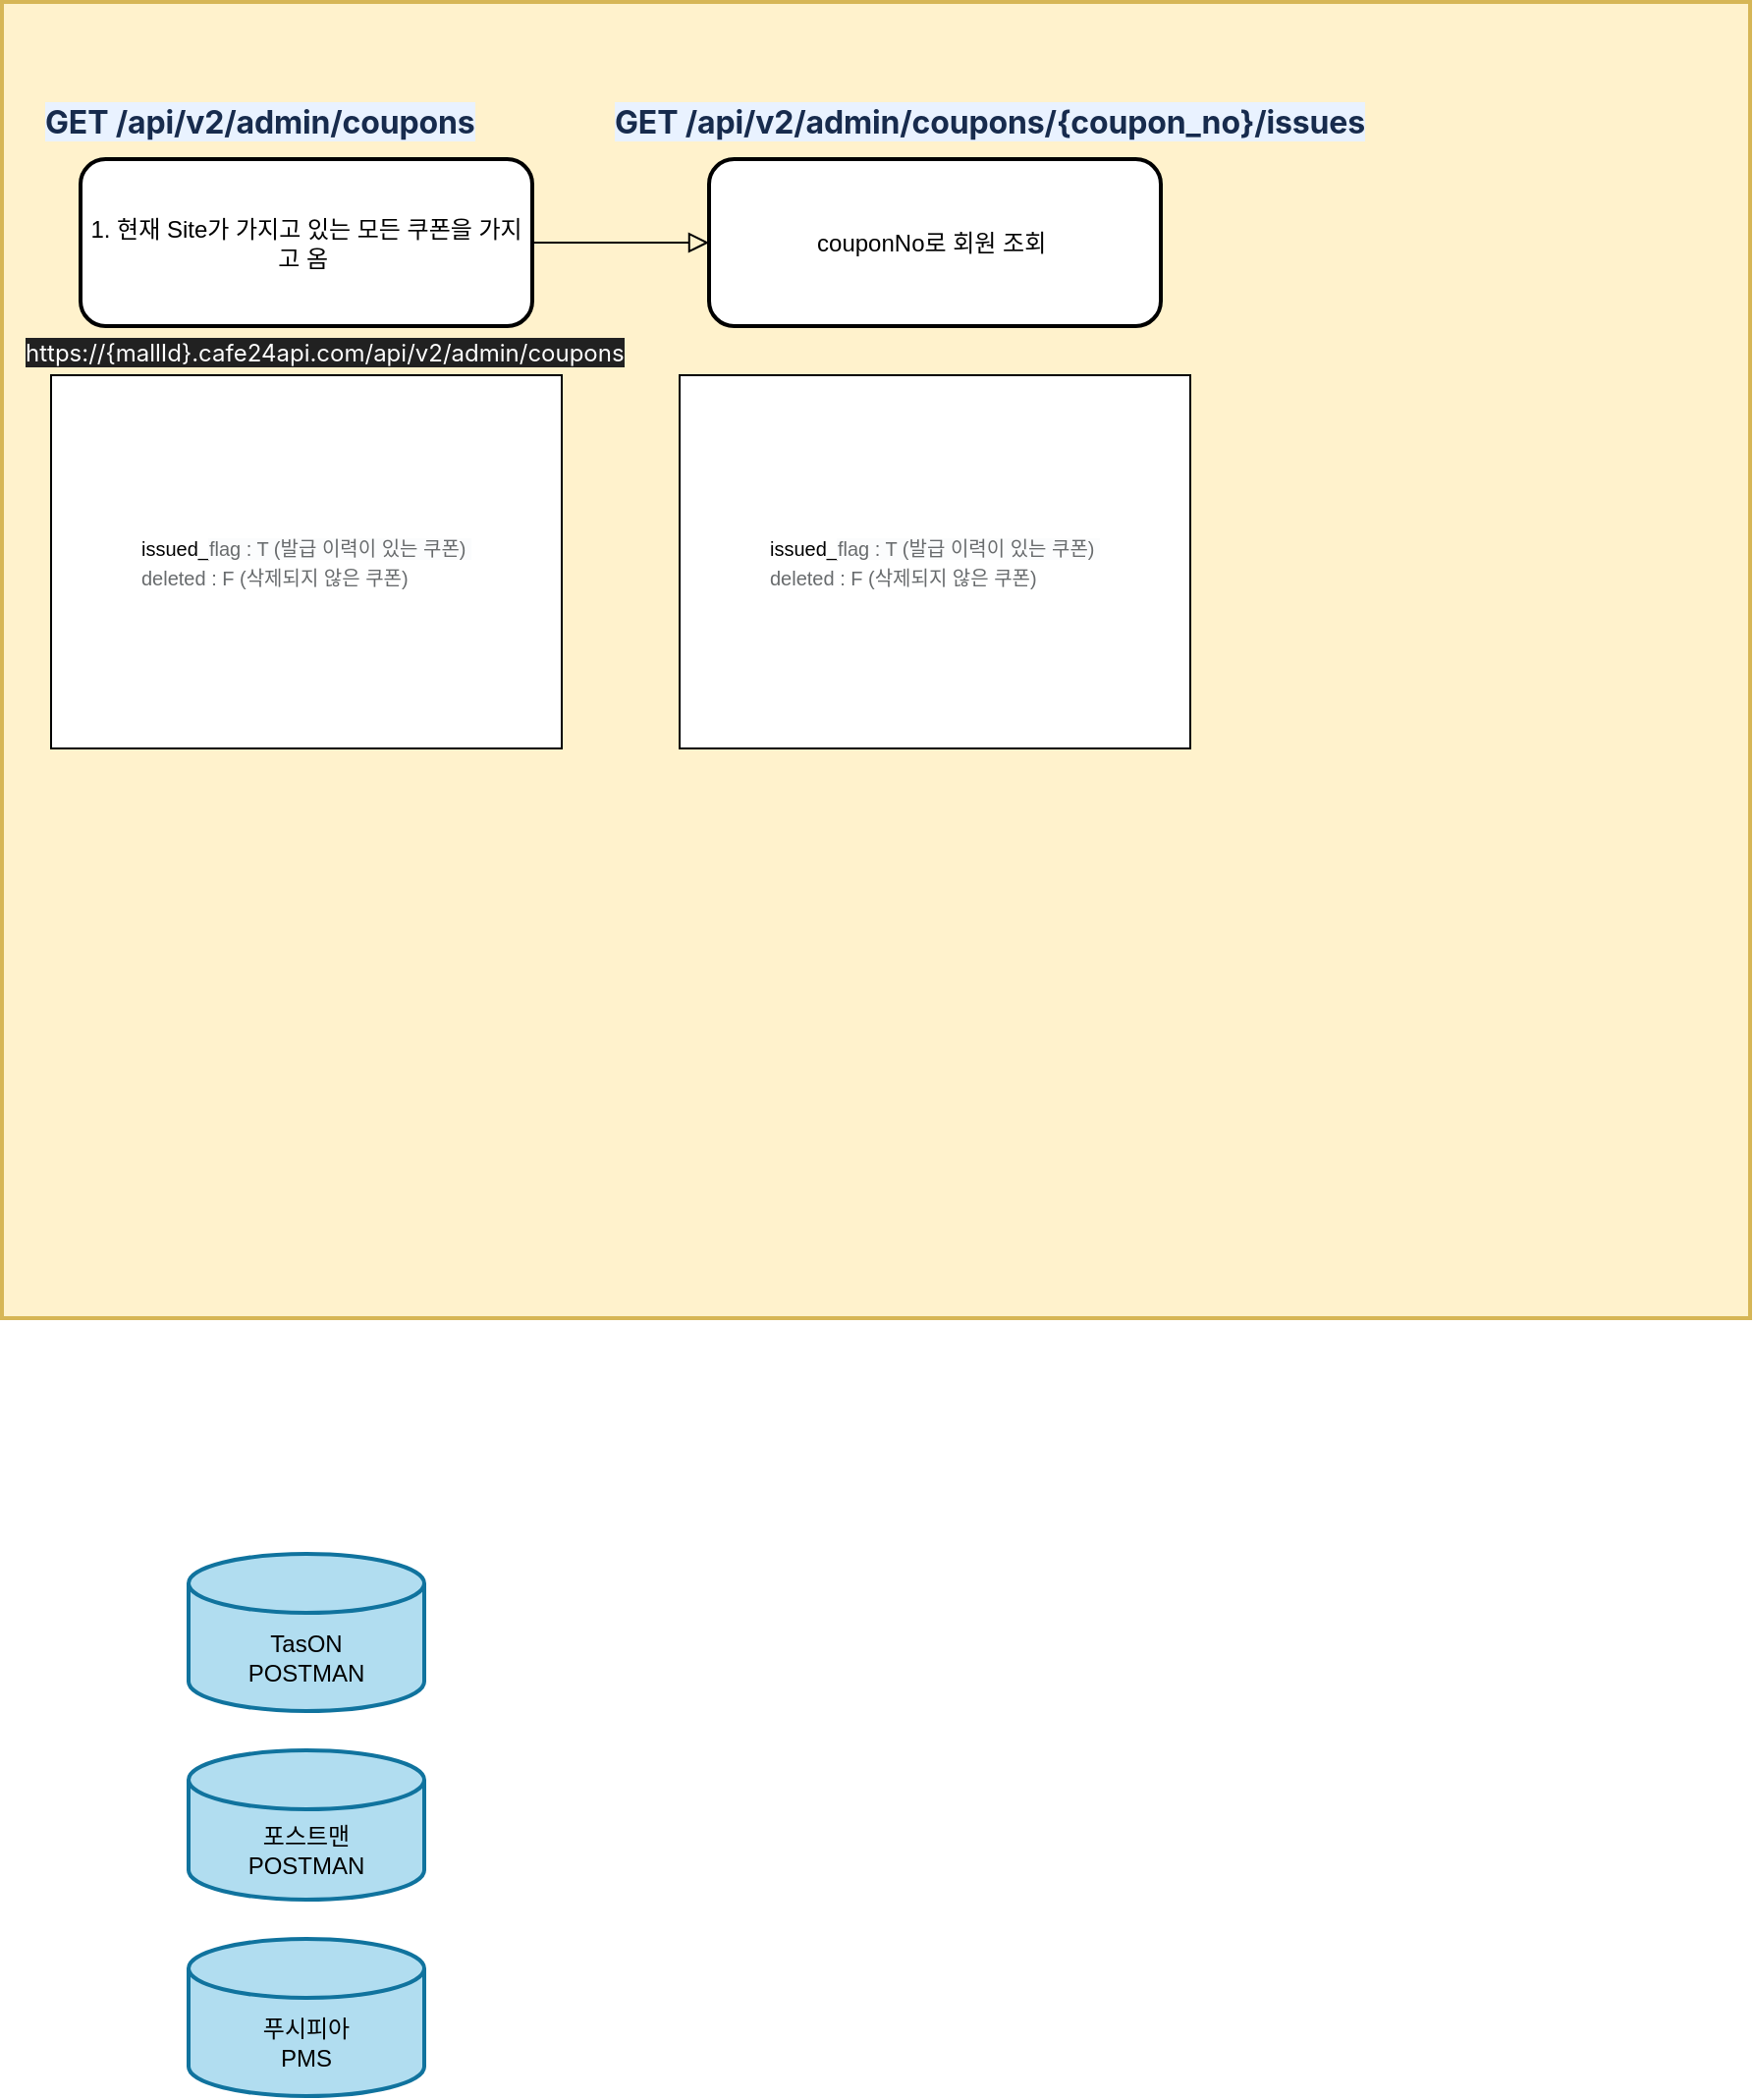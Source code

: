 <mxfile version="22.1.4" type="github">
  <diagram name="페이지-1" id="kGRFDqCRpIXt6rvVNNmI">
    <mxGraphModel dx="2074" dy="1132" grid="1" gridSize="10" guides="1" tooltips="1" connect="1" arrows="1" fold="1" page="1" pageScale="1" pageWidth="827" pageHeight="1169" math="0" shadow="0">
      <root>
        <mxCell id="0" />
        <mxCell id="1" parent="0" />
        <mxCell id="6Vo0aUUvTOWAhnGlf7_C-11" value="" style="rounded=0;whiteSpace=wrap;html=1;strokeWidth=2;labelBackgroundColor=none;fillColor=#fff2cc;strokeColor=#d6b656;" vertex="1" parent="1">
          <mxGeometry x="40" y="10" width="890" height="670" as="geometry" />
        </mxCell>
        <mxCell id="6Vo0aUUvTOWAhnGlf7_C-2" value="&lt;div style=&quot;text-align: left;&quot;&gt;&lt;font style=&quot;font-size: 10px;&quot;&gt;&lt;span style=&quot;background-color: initial;&quot;&gt;issued_&lt;/span&gt;&lt;wbr style=&quot;background-color: initial; box-sizing: border-box; color: rgb(104, 107, 109);&quot;&gt;&lt;span style=&quot;color: rgb(104, 107, 109); background-color: rgb(251, 252, 253);&quot;&gt;flag : T (발급 이력이 있는 쿠폰)&amp;nbsp;&lt;/span&gt;&lt;/font&gt;&lt;/div&gt;&lt;span style=&quot;color: rgb(104, 107, 109); background-color: rgb(251, 252, 253);&quot;&gt;&lt;div style=&quot;text-align: left;&quot;&gt;&lt;font style=&quot;font-size: 10px;&quot;&gt;deleted : F (삭제되지 않은 쿠폰)&lt;/font&gt;&lt;/div&gt;&lt;/span&gt;" style="rounded=0;whiteSpace=wrap;html=1;" vertex="1" parent="1">
          <mxGeometry x="65" y="200" width="260" height="190" as="geometry" />
        </mxCell>
        <mxCell id="6Vo0aUUvTOWAhnGlf7_C-4" value="" style="rounded=0;html=1;jettySize=auto;orthogonalLoop=1;fontSize=11;endArrow=block;endFill=0;endSize=8;strokeWidth=1;shadow=0;labelBackgroundColor=none;edgeStyle=orthogonalEdgeStyle;fontColor=default;exitX=1;exitY=0.5;exitDx=0;exitDy=0;entryX=0;entryY=0.5;entryDx=0;entryDy=0;" edge="1" parent="1" source="6Vo0aUUvTOWAhnGlf7_C-5" target="6Vo0aUUvTOWAhnGlf7_C-24">
          <mxGeometry relative="1" as="geometry">
            <mxPoint x="390" y="133" as="targetPoint" />
            <mxPoint x="300" y="100" as="sourcePoint" />
          </mxGeometry>
        </mxCell>
        <mxCell id="6Vo0aUUvTOWAhnGlf7_C-5" value="1. 현재 Site가 가지고 있는 모든 쿠폰을 가지고 옴&amp;nbsp;" style="rounded=1;whiteSpace=wrap;html=1;fontSize=12;glass=0;strokeWidth=2;shadow=0;labelBackgroundColor=none;" vertex="1" parent="1">
          <mxGeometry x="80" y="90" width="230" height="85" as="geometry" />
        </mxCell>
        <mxCell id="6Vo0aUUvTOWAhnGlf7_C-20" value="푸시피아&lt;br&gt;PMS" style="shape=cylinder3;whiteSpace=wrap;html=1;boundedLbl=1;backgroundOutline=1;size=15;strokeWidth=2;labelBackgroundColor=none;fillColor=#b1ddf0;strokeColor=#10739e;" vertex="1" parent="1">
          <mxGeometry x="135" y="996" width="120" height="80" as="geometry" />
        </mxCell>
        <mxCell id="6Vo0aUUvTOWAhnGlf7_C-23" value="&lt;span style=&quot;color: rgb(255, 255, 255); font-family: Inter, system-ui, -apple-system, BlinkMacSystemFont, &amp;quot;Segoe UI&amp;quot;, Roboto, Oxygen, Ubuntu, Cantarell, &amp;quot;Fira Sans&amp;quot;, &amp;quot;Droid Sans&amp;quot;, Helvetica, Arial, sans-serif; font-size: 12px; font-style: normal; font-variant-ligatures: normal; font-variant-caps: normal; font-weight: 400; letter-spacing: normal; orphans: 2; text-align: left; text-indent: 0px; text-transform: none; widows: 2; word-spacing: 0px; -webkit-text-stroke-width: 0px; background-color: rgb(33, 33, 33); text-decoration-thickness: initial; text-decoration-style: initial; text-decoration-color: initial; float: none; display: inline !important;&quot;&gt;https://{mallId}.cafe24api.com/api/v2/admin/coupons&lt;/span&gt;" style="text;whiteSpace=wrap;html=1;" vertex="1" parent="1">
          <mxGeometry x="50" y="175" width="310" height="40" as="geometry" />
        </mxCell>
        <mxCell id="6Vo0aUUvTOWAhnGlf7_C-24" value="couponNo로 회원 조회&amp;nbsp;" style="rounded=1;whiteSpace=wrap;html=1;fontSize=12;glass=0;strokeWidth=2;shadow=0;labelBackgroundColor=none;" vertex="1" parent="1">
          <mxGeometry x="400" y="90" width="230" height="85" as="geometry" />
        </mxCell>
        <mxCell id="6Vo0aUUvTOWAhnGlf7_C-25" value="&lt;strong data-renderer-mark=&quot;true&quot; style=&quot;color: rgb(23, 43, 77); font-family: -apple-system, BlinkMacSystemFont, &amp;quot;Segoe UI&amp;quot;, Roboto, Oxygen, Ubuntu, &amp;quot;Fira Sans&amp;quot;, &amp;quot;Droid Sans&amp;quot;, &amp;quot;Helvetica Neue&amp;quot;, sans-serif; font-size: 16px; font-style: normal; font-variant-ligatures: normal; font-variant-caps: normal; letter-spacing: -0.08px; orphans: 2; text-align: start; text-indent: 0px; text-transform: none; widows: 2; word-spacing: 0px; -webkit-text-stroke-width: 0px; background-color: rgb(233, 242, 255); text-decoration-thickness: initial; text-decoration-style: initial; text-decoration-color: initial;&quot;&gt;GET /api/v2/admin/coupons/{coupon_no}/issues&lt;/strong&gt;" style="text;whiteSpace=wrap;html=1;" vertex="1" parent="1">
          <mxGeometry x="350" y="55" width="400" height="50" as="geometry" />
        </mxCell>
        <mxCell id="6Vo0aUUvTOWAhnGlf7_C-26" value="&lt;strong data-renderer-mark=&quot;true&quot; style=&quot;color: rgb(23, 43, 77); font-family: -apple-system, BlinkMacSystemFont, &amp;quot;Segoe UI&amp;quot;, Roboto, Oxygen, Ubuntu, &amp;quot;Fira Sans&amp;quot;, &amp;quot;Droid Sans&amp;quot;, &amp;quot;Helvetica Neue&amp;quot;, sans-serif; font-size: 16px; font-style: normal; font-variant-ligatures: normal; font-variant-caps: normal; letter-spacing: -0.08px; orphans: 2; text-align: start; text-indent: 0px; text-transform: none; widows: 2; word-spacing: 0px; -webkit-text-stroke-width: 0px; background-color: rgb(233, 242, 255); text-decoration-thickness: initial; text-decoration-style: initial; text-decoration-color: initial;&quot;&gt;GET /api/v2/admin/coupons&lt;/strong&gt;" style="text;whiteSpace=wrap;html=1;" vertex="1" parent="1">
          <mxGeometry x="60" y="55" width="240" height="40" as="geometry" />
        </mxCell>
        <mxCell id="6Vo0aUUvTOWAhnGlf7_C-27" value="&lt;div style=&quot;text-align: left;&quot;&gt;&lt;font style=&quot;font-size: 10px;&quot;&gt;&lt;span style=&quot;background-color: initial;&quot;&gt;issued_&lt;/span&gt;&lt;wbr style=&quot;background-color: initial; box-sizing: border-box; color: rgb(104, 107, 109);&quot;&gt;&lt;span style=&quot;color: rgb(104, 107, 109); background-color: rgb(251, 252, 253);&quot;&gt;flag : T (발급 이력이 있는 쿠폰)&amp;nbsp;&lt;/span&gt;&lt;/font&gt;&lt;/div&gt;&lt;span style=&quot;color: rgb(104, 107, 109); background-color: rgb(251, 252, 253);&quot;&gt;&lt;div style=&quot;text-align: left;&quot;&gt;&lt;font style=&quot;font-size: 10px;&quot;&gt;deleted : F (삭제되지 않은 쿠폰)&lt;/font&gt;&lt;/div&gt;&lt;/span&gt;" style="rounded=0;whiteSpace=wrap;html=1;" vertex="1" parent="1">
          <mxGeometry x="385" y="200" width="260" height="190" as="geometry" />
        </mxCell>
        <mxCell id="6Vo0aUUvTOWAhnGlf7_C-28" value="TasON&lt;br&gt;POSTMAN" style="shape=cylinder3;whiteSpace=wrap;html=1;boundedLbl=1;backgroundOutline=1;size=15;strokeWidth=2;labelBackgroundColor=none;fillColor=#b1ddf0;strokeColor=#10739e;" vertex="1" parent="1">
          <mxGeometry x="135" y="800" width="120" height="80" as="geometry" />
        </mxCell>
        <mxCell id="6Vo0aUUvTOWAhnGlf7_C-29" value="포스트맨&lt;br&gt;POSTMAN" style="shape=cylinder3;whiteSpace=wrap;html=1;boundedLbl=1;backgroundOutline=1;size=15;strokeWidth=2;labelBackgroundColor=none;fillColor=#b1ddf0;strokeColor=#10739e;" vertex="1" parent="1">
          <mxGeometry x="135" y="900" width="120" height="76" as="geometry" />
        </mxCell>
      </root>
    </mxGraphModel>
  </diagram>
</mxfile>
